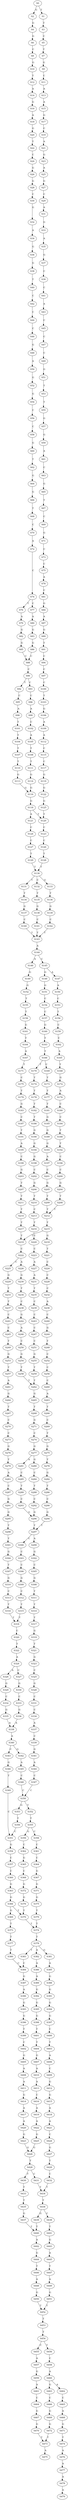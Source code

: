 strict digraph  {
	S0 -> S1 [ label = T ];
	S0 -> S2 [ label = G ];
	S1 -> S3 [ label = T ];
	S2 -> S4 [ label = G ];
	S3 -> S5 [ label = C ];
	S4 -> S6 [ label = G ];
	S5 -> S7 [ label = T ];
	S6 -> S8 [ label = C ];
	S7 -> S9 [ label = G ];
	S8 -> S10 [ label = G ];
	S9 -> S11 [ label = C ];
	S10 -> S12 [ label = T ];
	S11 -> S13 [ label = A ];
	S12 -> S14 [ label = A ];
	S13 -> S15 [ label = A ];
	S14 -> S16 [ label = G ];
	S15 -> S17 [ label = G ];
	S16 -> S18 [ label = A ];
	S17 -> S19 [ label = C ];
	S18 -> S20 [ label = G ];
	S19 -> S21 [ label = A ];
	S20 -> S22 [ label = T ];
	S21 -> S23 [ label = G ];
	S22 -> S24 [ label = C ];
	S23 -> S25 [ label = A ];
	S24 -> S26 [ label = G ];
	S25 -> S27 [ label = G ];
	S26 -> S28 [ label = G ];
	S27 -> S29 [ label = C ];
	S28 -> S30 [ label = C ];
	S29 -> S31 [ label = A ];
	S30 -> S32 [ label = G ];
	S31 -> S33 [ label = G ];
	S32 -> S34 [ label = A ];
	S33 -> S35 [ label = A ];
	S34 -> S36 [ label = G ];
	S35 -> S37 [ label = G ];
	S36 -> S38 [ label = G ];
	S37 -> S39 [ label = C ];
	S38 -> S40 [ label = T ];
	S39 -> S41 [ label = C ];
	S40 -> S42 [ label = C ];
	S41 -> S43 [ label = A ];
	S42 -> S44 [ label = C ];
	S43 -> S45 [ label = C ];
	S44 -> S46 [ label = C ];
	S45 -> S47 [ label = C ];
	S46 -> S48 [ label = G ];
	S47 -> S49 [ label = C ];
	S48 -> S50 [ label = A ];
	S49 -> S51 [ label = G ];
	S50 -> S52 [ label = G ];
	S51 -> S53 [ label = T ];
	S52 -> S54 [ label = G ];
	S53 -> S55 [ label = T ];
	S54 -> S56 [ label = C ];
	S55 -> S57 [ label = G ];
	S56 -> S58 [ label = C ];
	S57 -> S59 [ label = G ];
	S58 -> S60 [ label = G ];
	S59 -> S61 [ label = A ];
	S60 -> S62 [ label = T ];
	S61 -> S63 [ label = C ];
	S62 -> S64 [ label = G ];
	S63 -> S65 [ label = G ];
	S64 -> S66 [ label = G ];
	S65 -> S67 [ label = T ];
	S66 -> S68 [ label = T ];
	S67 -> S69 [ label = C ];
	S68 -> S70 [ label = C ];
	S69 -> S71 [ label = G ];
	S70 -> S72 [ label = A ];
	S71 -> S73 [ label = C ];
	S72 -> S74 [ label = C ];
	S73 -> S75 [ label = C ];
	S74 -> S76 [ label = T ];
	S74 -> S77 [ label = C ];
	S75 -> S78 [ label = A ];
	S76 -> S79 [ label = A ];
	S77 -> S80 [ label = A ];
	S78 -> S81 [ label = C ];
	S79 -> S82 [ label = G ];
	S80 -> S83 [ label = G ];
	S81 -> S84 [ label = G ];
	S82 -> S85 [ label = G ];
	S83 -> S86 [ label = G ];
	S84 -> S87 [ label = A ];
	S85 -> S88 [ label = C ];
	S86 -> S88 [ label = C ];
	S87 -> S89 [ label = G ];
	S88 -> S90 [ label = C ];
	S89 -> S91 [ label = T ];
	S90 -> S92 [ label = T ];
	S90 -> S93 [ label = C ];
	S91 -> S94 [ label = C ];
	S92 -> S95 [ label = C ];
	S93 -> S96 [ label = C ];
	S94 -> S97 [ label = C ];
	S95 -> S98 [ label = A ];
	S96 -> S99 [ label = A ];
	S97 -> S100 [ label = C ];
	S98 -> S101 [ label = T ];
	S99 -> S102 [ label = C ];
	S100 -> S103 [ label = T ];
	S101 -> S104 [ label = T ];
	S102 -> S105 [ label = A ];
	S103 -> S106 [ label = G ];
	S104 -> S107 [ label = T ];
	S105 -> S108 [ label = T ];
	S106 -> S109 [ label = A ];
	S107 -> S110 [ label = T ];
	S108 -> S111 [ label = T ];
	S109 -> S112 [ label = A ];
	S110 -> S113 [ label = G ];
	S111 -> S114 [ label = G ];
	S112 -> S115 [ label = C ];
	S113 -> S116 [ label = G ];
	S114 -> S116 [ label = G ];
	S115 -> S117 [ label = C ];
	S116 -> S118 [ label = G ];
	S117 -> S119 [ label = G ];
	S118 -> S120 [ label = T ];
	S118 -> S121 [ label = A ];
	S119 -> S122 [ label = G ];
	S120 -> S123 [ label = C ];
	S121 -> S124 [ label = C ];
	S122 -> S125 [ label = G ];
	S123 -> S126 [ label = C ];
	S124 -> S127 [ label = C ];
	S125 -> S120 [ label = T ];
	S126 -> S128 [ label = T ];
	S127 -> S129 [ label = T ];
	S128 -> S130 [ label = T ];
	S129 -> S130 [ label = T ];
	S130 -> S131 [ label = T ];
	S130 -> S132 [ label = C ];
	S130 -> S133 [ label = G ];
	S131 -> S134 [ label = T ];
	S132 -> S135 [ label = T ];
	S133 -> S136 [ label = T ];
	S134 -> S137 [ label = G ];
	S135 -> S138 [ label = G ];
	S136 -> S139 [ label = G ];
	S137 -> S140 [ label = C ];
	S138 -> S141 [ label = C ];
	S139 -> S142 [ label = C ];
	S140 -> S143 [ label = T ];
	S141 -> S143 [ label = T ];
	S142 -> S143 [ label = T ];
	S143 -> S144 [ label = A ];
	S144 -> S145 [ label = C ];
	S144 -> S146 [ label = A ];
	S145 -> S147 [ label = A ];
	S145 -> S148 [ label = G ];
	S146 -> S149 [ label = G ];
	S147 -> S150 [ label = A ];
	S148 -> S151 [ label = G ];
	S149 -> S152 [ label = G ];
	S150 -> S153 [ label = C ];
	S151 -> S154 [ label = C ];
	S152 -> S155 [ label = T ];
	S153 -> S156 [ label = T ];
	S154 -> S157 [ label = C ];
	S155 -> S158 [ label = T ];
	S156 -> S159 [ label = C ];
	S157 -> S160 [ label = G ];
	S158 -> S161 [ label = G ];
	S159 -> S162 [ label = C ];
	S160 -> S163 [ label = T ];
	S161 -> S164 [ label = T ];
	S162 -> S165 [ label = A ];
	S163 -> S166 [ label = T ];
	S164 -> S167 [ label = A ];
	S165 -> S168 [ label = T ];
	S166 -> S169 [ label = C ];
	S166 -> S170 [ label = T ];
	S167 -> S171 [ label = T ];
	S168 -> S172 [ label = G ];
	S169 -> S173 [ label = T ];
	S170 -> S174 [ label = T ];
	S171 -> S175 [ label = C ];
	S172 -> S176 [ label = A ];
	S173 -> S177 [ label = T ];
	S174 -> S178 [ label = T ];
	S175 -> S179 [ label = T ];
	S176 -> S180 [ label = C ];
	S177 -> S181 [ label = T ];
	S178 -> S182 [ label = T ];
	S179 -> S183 [ label = G ];
	S180 -> S184 [ label = C ];
	S181 -> S185 [ label = G ];
	S182 -> S186 [ label = T ];
	S183 -> S187 [ label = C ];
	S184 -> S188 [ label = T ];
	S185 -> S189 [ label = G ];
	S186 -> S190 [ label = G ];
	S187 -> S191 [ label = T ];
	S188 -> S192 [ label = T ];
	S189 -> S193 [ label = G ];
	S190 -> S194 [ label = G ];
	S191 -> S195 [ label = A ];
	S192 -> S196 [ label = C ];
	S193 -> S197 [ label = A ];
	S194 -> S198 [ label = G ];
	S195 -> S199 [ label = C ];
	S196 -> S200 [ label = C ];
	S197 -> S201 [ label = C ];
	S198 -> S202 [ label = C ];
	S199 -> S203 [ label = G ];
	S200 -> S204 [ label = G ];
	S201 -> S205 [ label = G ];
	S202 -> S206 [ label = G ];
	S203 -> S207 [ label = T ];
	S204 -> S208 [ label = T ];
	S205 -> S209 [ label = T ];
	S206 -> S210 [ label = T ];
	S207 -> S211 [ label = T ];
	S208 -> S212 [ label = T ];
	S209 -> S212 [ label = T ];
	S210 -> S213 [ label = C ];
	S211 -> S214 [ label = T ];
	S212 -> S215 [ label = T ];
	S213 -> S216 [ label = T ];
	S214 -> S217 [ label = T ];
	S215 -> S218 [ label = G ];
	S215 -> S219 [ label = T ];
	S216 -> S220 [ label = C ];
	S217 -> S219 [ label = T ];
	S218 -> S221 [ label = T ];
	S219 -> S222 [ label = C ];
	S220 -> S223 [ label = C ];
	S221 -> S224 [ label = C ];
	S222 -> S225 [ label = C ];
	S222 -> S226 [ label = A ];
	S223 -> S227 [ label = A ];
	S224 -> S228 [ label = C ];
	S225 -> S229 [ label = G ];
	S226 -> S230 [ label = G ];
	S227 -> S231 [ label = A ];
	S228 -> S232 [ label = C ];
	S229 -> S233 [ label = T ];
	S230 -> S234 [ label = T ];
	S231 -> S235 [ label = T ];
	S232 -> S236 [ label = A ];
	S233 -> S237 [ label = T ];
	S234 -> S238 [ label = C ];
	S235 -> S239 [ label = C ];
	S236 -> S240 [ label = C ];
	S237 -> S241 [ label = C ];
	S238 -> S242 [ label = G ];
	S239 -> S243 [ label = C ];
	S240 -> S244 [ label = G ];
	S241 -> S245 [ label = C ];
	S242 -> S246 [ label = A ];
	S243 -> S247 [ label = C ];
	S244 -> S248 [ label = T ];
	S245 -> S249 [ label = T ];
	S246 -> S250 [ label = C ];
	S247 -> S251 [ label = C ];
	S248 -> S252 [ label = C ];
	S249 -> S253 [ label = G ];
	S250 -> S254 [ label = G ];
	S251 -> S255 [ label = G ];
	S252 -> S256 [ label = C ];
	S253 -> S257 [ label = T ];
	S254 -> S258 [ label = T ];
	S255 -> S259 [ label = T ];
	S256 -> S260 [ label = C ];
	S257 -> S261 [ label = A ];
	S258 -> S262 [ label = T ];
	S259 -> S262 [ label = T ];
	S260 -> S263 [ label = A ];
	S261 -> S264 [ label = G ];
	S262 -> S265 [ label = G ];
	S263 -> S266 [ label = T ];
	S264 -> S267 [ label = T ];
	S265 -> S268 [ label = T ];
	S266 -> S269 [ label = C ];
	S267 -> S270 [ label = C ];
	S268 -> S271 [ label = G ];
	S269 -> S272 [ label = T ];
	S270 -> S273 [ label = C ];
	S271 -> S274 [ label = C ];
	S272 -> S275 [ label = G ];
	S273 -> S276 [ label = G ];
	S274 -> S277 [ label = G ];
	S275 -> S278 [ label = T ];
	S276 -> S279 [ label = T ];
	S277 -> S280 [ label = G ];
	S277 -> S281 [ label = A ];
	S278 -> S282 [ label = G ];
	S279 -> S283 [ label = A ];
	S280 -> S284 [ label = C ];
	S281 -> S285 [ label = C ];
	S282 -> S286 [ label = T ];
	S283 -> S287 [ label = C ];
	S284 -> S288 [ label = T ];
	S285 -> S289 [ label = T ];
	S286 -> S290 [ label = C ];
	S287 -> S291 [ label = G ];
	S288 -> S292 [ label = C ];
	S289 -> S293 [ label = C ];
	S290 -> S294 [ label = G ];
	S291 -> S295 [ label = G ];
	S292 -> S296 [ label = G ];
	S293 -> S296 [ label = G ];
	S294 -> S297 [ label = T ];
	S295 -> S298 [ label = T ];
	S296 -> S297 [ label = T ];
	S297 -> S299 [ label = A ];
	S297 -> S300 [ label = C ];
	S298 -> S301 [ label = T ];
	S299 -> S302 [ label = G ];
	S300 -> S303 [ label = C ];
	S301 -> S304 [ label = G ];
	S302 -> S305 [ label = C ];
	S303 -> S306 [ label = C ];
	S304 -> S307 [ label = T ];
	S305 -> S308 [ label = G ];
	S306 -> S309 [ label = G ];
	S307 -> S310 [ label = G ];
	S308 -> S311 [ label = T ];
	S309 -> S312 [ label = C ];
	S310 -> S313 [ label = C ];
	S311 -> S314 [ label = T ];
	S312 -> S315 [ label = T ];
	S313 -> S316 [ label = T ];
	S314 -> S317 [ label = T ];
	S315 -> S318 [ label = T ];
	S316 -> S318 [ label = T ];
	S317 -> S319 [ label = G ];
	S318 -> S320 [ label = C ];
	S319 -> S321 [ label = T ];
	S320 -> S322 [ label = T ];
	S321 -> S323 [ label = G ];
	S322 -> S324 [ label = A ];
	S323 -> S325 [ label = C ];
	S324 -> S326 [ label = A ];
	S324 -> S327 [ label = C ];
	S325 -> S328 [ label = G ];
	S326 -> S329 [ label = G ];
	S327 -> S330 [ label = G ];
	S328 -> S331 [ label = C ];
	S329 -> S332 [ label = C ];
	S330 -> S333 [ label = C ];
	S331 -> S334 [ label = C ];
	S332 -> S335 [ label = G ];
	S333 -> S336 [ label = G ];
	S334 -> S337 [ label = A ];
	S335 -> S338 [ label = A ];
	S336 -> S338 [ label = A ];
	S337 -> S339 [ label = C ];
	S338 -> S340 [ label = A ];
	S339 -> S341 [ label = G ];
	S340 -> S342 [ label = G ];
	S340 -> S343 [ label = C ];
	S341 -> S344 [ label = A ];
	S342 -> S345 [ label = A ];
	S343 -> S346 [ label = G ];
	S344 -> S347 [ label = C ];
	S345 -> S348 [ label = C ];
	S346 -> S349 [ label = T ];
	S347 -> S350 [ label = C ];
	S348 -> S350 [ label = C ];
	S349 -> S351 [ label = C ];
	S350 -> S352 [ label = T ];
	S350 -> S353 [ label = G ];
	S351 -> S354 [ label = G ];
	S352 -> S355 [ label = T ];
	S353 -> S356 [ label = T ];
	S354 -> S357 [ label = C ];
	S355 -> S358 [ label = C ];
	S355 -> S359 [ label = G ];
	S356 -> S351 [ label = C ];
	S357 -> S360 [ label = C ];
	S358 -> S361 [ label = C ];
	S359 -> S362 [ label = C ];
	S360 -> S363 [ label = G ];
	S361 -> S364 [ label = C ];
	S362 -> S365 [ label = G ];
	S363 -> S366 [ label = G ];
	S364 -> S367 [ label = G ];
	S365 -> S368 [ label = C ];
	S366 -> S369 [ label = G ];
	S366 -> S370 [ label = T ];
	S367 -> S371 [ label = G ];
	S368 -> S372 [ label = G ];
	S369 -> S373 [ label = T ];
	S370 -> S374 [ label = T ];
	S371 -> S375 [ label = G ];
	S372 -> S376 [ label = G ];
	S373 -> S377 [ label = T ];
	S374 -> S378 [ label = T ];
	S375 -> S379 [ label = T ];
	S376 -> S370 [ label = T ];
	S377 -> S380 [ label = T ];
	S378 -> S381 [ label = G ];
	S378 -> S382 [ label = A ];
	S378 -> S383 [ label = T ];
	S379 -> S374 [ label = T ];
	S380 -> S384 [ label = C ];
	S381 -> S385 [ label = A ];
	S382 -> S386 [ label = A ];
	S383 -> S384 [ label = C ];
	S384 -> S387 [ label = G ];
	S385 -> S388 [ label = G ];
	S386 -> S389 [ label = A ];
	S387 -> S390 [ label = A ];
	S388 -> S391 [ label = G ];
	S389 -> S392 [ label = G ];
	S390 -> S393 [ label = G ];
	S391 -> S394 [ label = G ];
	S392 -> S395 [ label = G ];
	S393 -> S396 [ label = G ];
	S394 -> S397 [ label = G ];
	S395 -> S398 [ label = G ];
	S396 -> S399 [ label = T ];
	S397 -> S400 [ label = C ];
	S398 -> S401 [ label = T ];
	S399 -> S402 [ label = C ];
	S400 -> S403 [ label = T ];
	S401 -> S404 [ label = T ];
	S402 -> S405 [ label = G ];
	S403 -> S406 [ label = A ];
	S404 -> S407 [ label = G ];
	S405 -> S408 [ label = A ];
	S406 -> S409 [ label = C ];
	S407 -> S410 [ label = A ];
	S408 -> S411 [ label = A ];
	S409 -> S412 [ label = G ];
	S410 -> S413 [ label = A ];
	S411 -> S414 [ label = G ];
	S412 -> S415 [ label = G ];
	S413 -> S416 [ label = C ];
	S414 -> S417 [ label = A ];
	S415 -> S418 [ label = A ];
	S416 -> S419 [ label = A ];
	S417 -> S420 [ label = A ];
	S418 -> S421 [ label = A ];
	S419 -> S422 [ label = A ];
	S420 -> S423 [ label = G ];
	S421 -> S424 [ label = C ];
	S422 -> S425 [ label = G ];
	S423 -> S426 [ label = G ];
	S424 -> S427 [ label = G ];
	S425 -> S426 [ label = G ];
	S426 -> S428 [ label = T ];
	S427 -> S429 [ label = T ];
	S428 -> S430 [ label = T ];
	S428 -> S431 [ label = C ];
	S429 -> S432 [ label = C ];
	S430 -> S433 [ label = T ];
	S431 -> S434 [ label = T ];
	S432 -> S434 [ label = T ];
	S433 -> S435 [ label = T ];
	S434 -> S436 [ label = T ];
	S435 -> S437 [ label = G ];
	S436 -> S438 [ label = C ];
	S436 -> S439 [ label = G ];
	S437 -> S440 [ label = T ];
	S438 -> S441 [ label = T ];
	S439 -> S440 [ label = T ];
	S440 -> S442 [ label = A ];
	S441 -> S443 [ label = G ];
	S442 -> S444 [ label = G ];
	S443 -> S445 [ label = A ];
	S444 -> S446 [ label = T ];
	S445 -> S447 [ label = T ];
	S446 -> S448 [ label = A ];
	S447 -> S449 [ label = A ];
	S448 -> S450 [ label = G ];
	S449 -> S451 [ label = G ];
	S450 -> S452 [ label = T ];
	S451 -> S452 [ label = T ];
	S452 -> S453 [ label = T ];
	S453 -> S454 [ label = T ];
	S454 -> S455 [ label = C ];
	S454 -> S456 [ label = T ];
	S455 -> S457 [ label = A ];
	S456 -> S458 [ label = C ];
	S457 -> S459 [ label = G ];
	S458 -> S460 [ label = A ];
	S459 -> S461 [ label = A ];
	S460 -> S462 [ label = A ];
	S460 -> S463 [ label = G ];
	S461 -> S464 [ label = C ];
	S462 -> S465 [ label = C ];
	S463 -> S466 [ label = C ];
	S464 -> S467 [ label = G ];
	S465 -> S468 [ label = A ];
	S466 -> S469 [ label = G ];
	S467 -> S470 [ label = G ];
	S468 -> S471 [ label = G ];
	S469 -> S472 [ label = G ];
	S470 -> S473 [ label = T ];
	S471 -> S474 [ label = T ];
	S472 -> S473 [ label = T ];
	S473 -> S475 [ label = A ];
	S474 -> S476 [ label = A ];
	S476 -> S477 [ label = A ];
	S477 -> S478 [ label = A ];
	S478 -> S479 [ label = A ];
}
